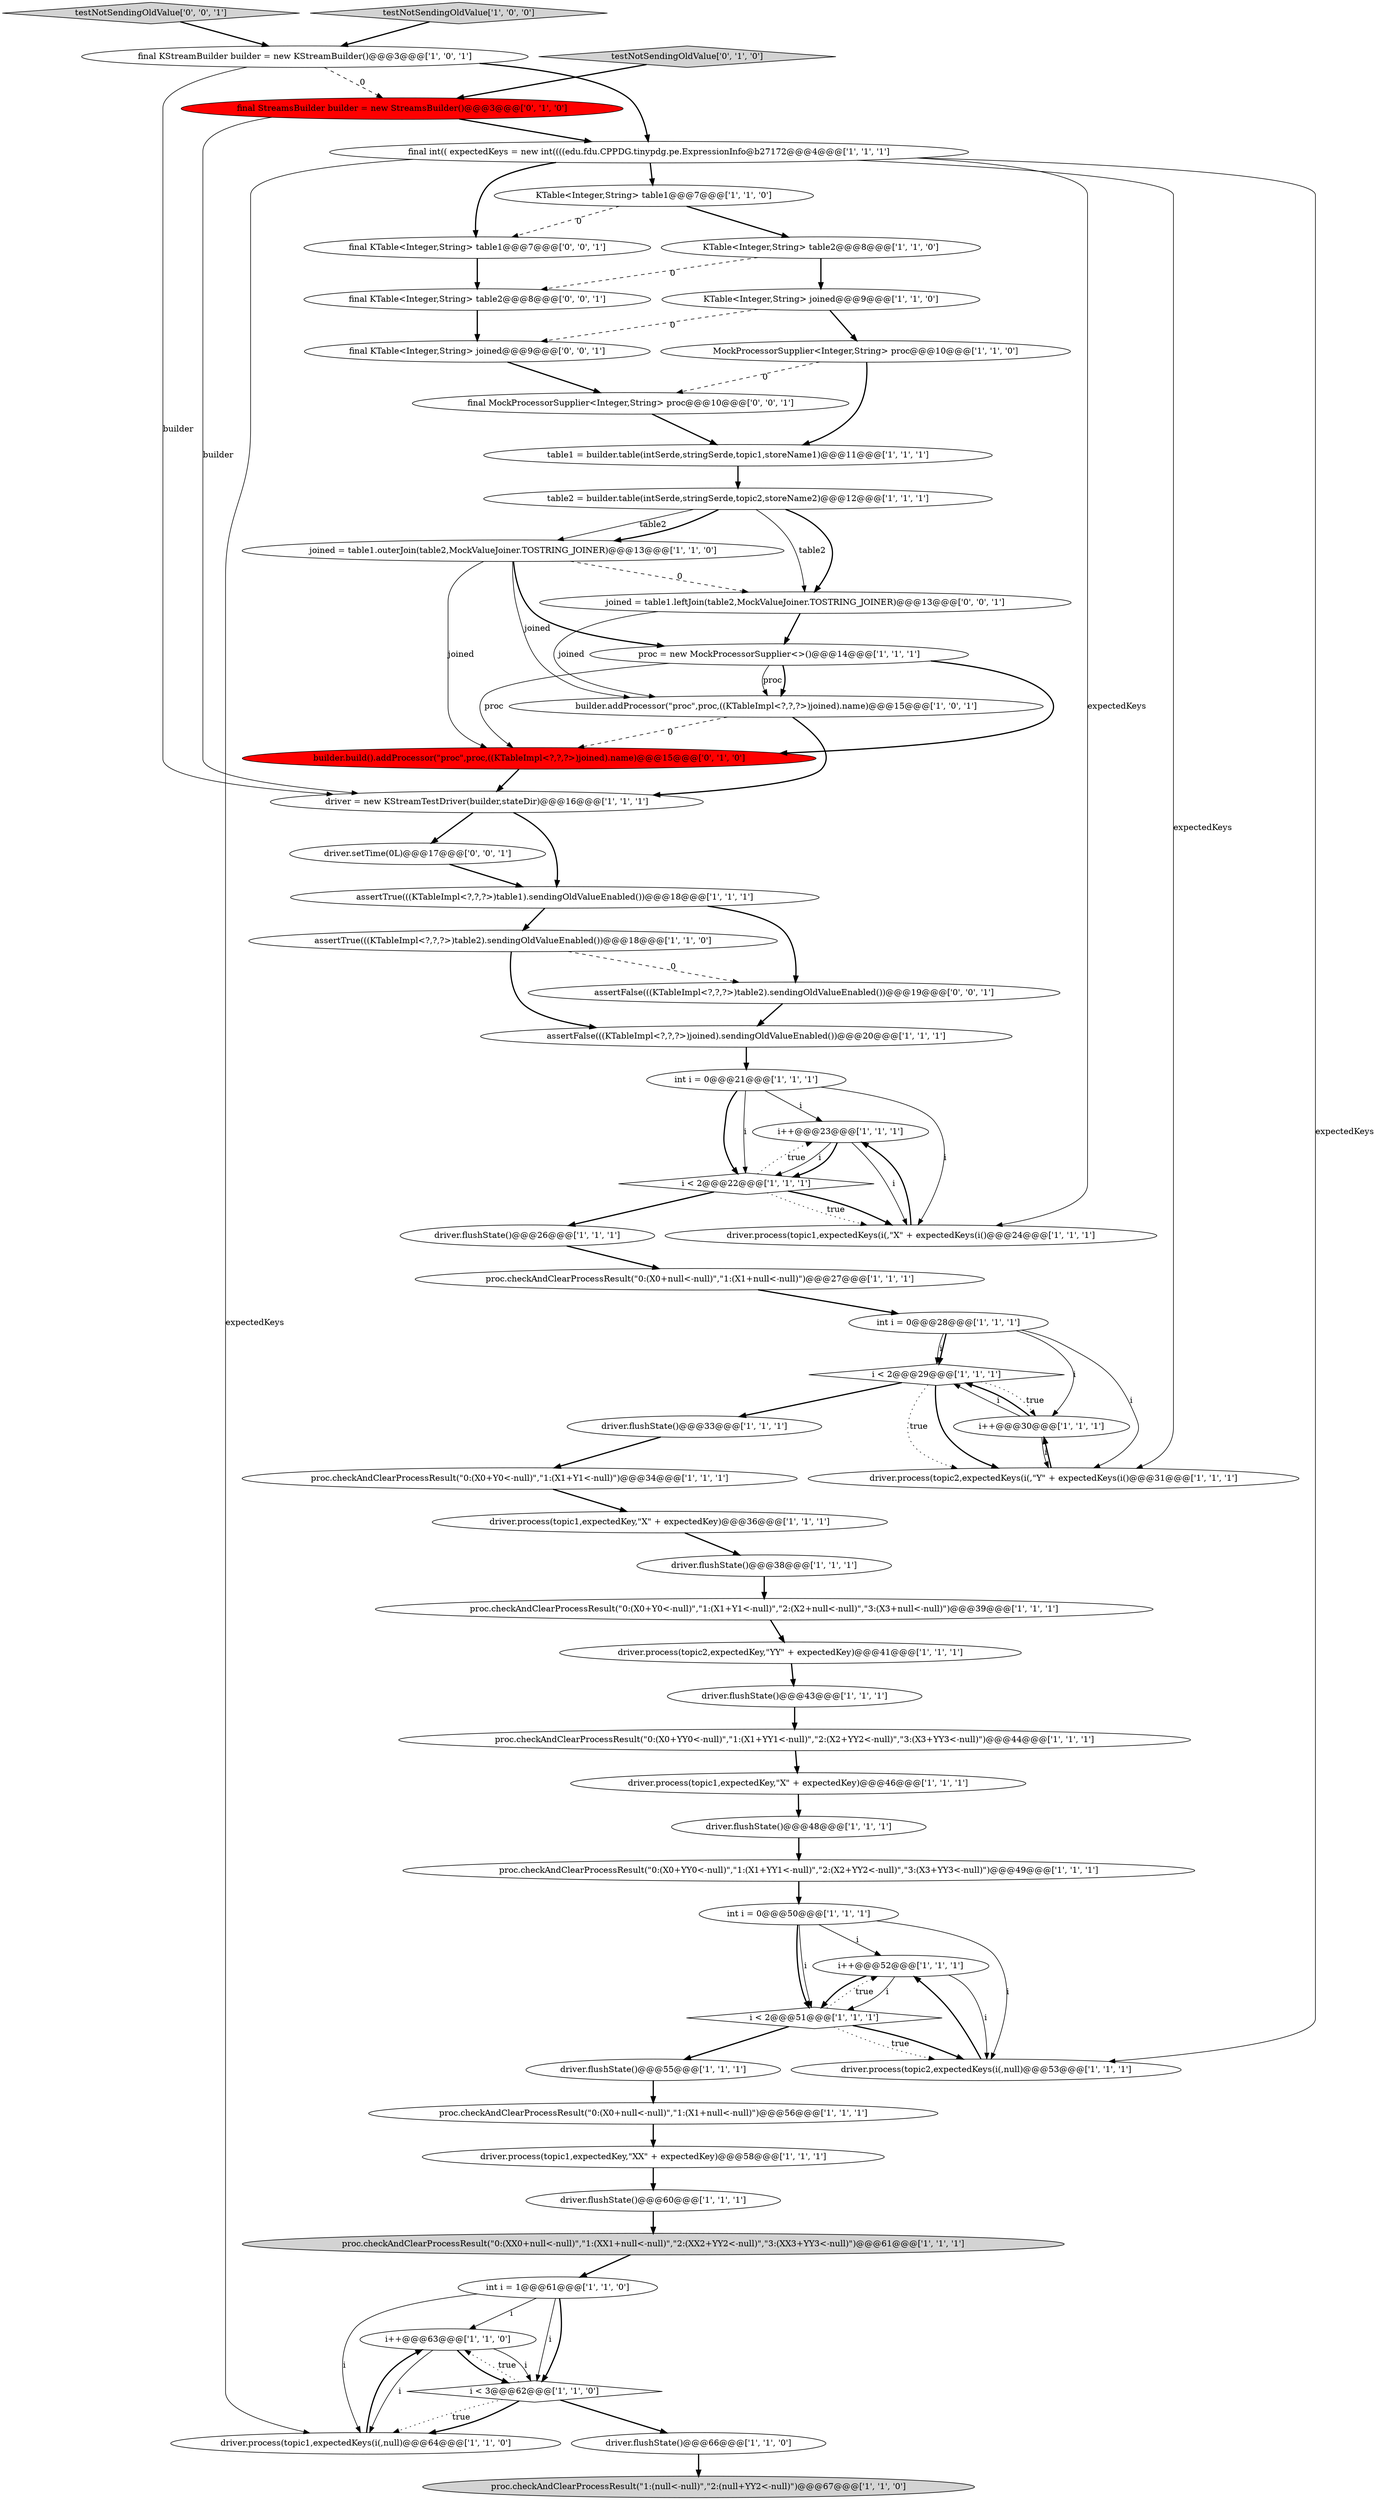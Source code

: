 digraph {
2 [style = filled, label = "int i = 0@@@50@@@['1', '1', '1']", fillcolor = white, shape = ellipse image = "AAA0AAABBB1BBB"];
31 [style = filled, label = "table2 = builder.table(intSerde,stringSerde,topic2,storeName2)@@@12@@@['1', '1', '1']", fillcolor = white, shape = ellipse image = "AAA0AAABBB1BBB"];
60 [style = filled, label = "driver.setTime(0L)@@@17@@@['0', '0', '1']", fillcolor = white, shape = ellipse image = "AAA0AAABBB3BBB"];
9 [style = filled, label = "proc.checkAndClearProcessResult(\"0:(X0+null<-null)\",\"1:(X1+null<-null)\")@@@27@@@['1', '1', '1']", fillcolor = white, shape = ellipse image = "AAA0AAABBB1BBB"];
54 [style = filled, label = "final StreamsBuilder builder = new StreamsBuilder()@@@3@@@['0', '1', '0']", fillcolor = red, shape = ellipse image = "AAA1AAABBB2BBB"];
53 [style = filled, label = "testNotSendingOldValue['0', '1', '0']", fillcolor = lightgray, shape = diamond image = "AAA0AAABBB2BBB"];
35 [style = filled, label = "assertTrue(((KTableImpl<?,?,?>)table2).sendingOldValueEnabled())@@@18@@@['1', '1', '0']", fillcolor = white, shape = ellipse image = "AAA0AAABBB1BBB"];
37 [style = filled, label = "proc = new MockProcessorSupplier<>()@@@14@@@['1', '1', '1']", fillcolor = white, shape = ellipse image = "AAA0AAABBB1BBB"];
61 [style = filled, label = "assertFalse(((KTableImpl<?,?,?>)table2).sendingOldValueEnabled())@@@19@@@['0', '0', '1']", fillcolor = white, shape = ellipse image = "AAA0AAABBB3BBB"];
0 [style = filled, label = "proc.checkAndClearProcessResult(\"1:(null<-null)\",\"2:(null+YY2<-null)\")@@@67@@@['1', '1', '0']", fillcolor = lightgray, shape = ellipse image = "AAA0AAABBB1BBB"];
23 [style = filled, label = "driver.flushState()@@@66@@@['1', '1', '0']", fillcolor = white, shape = ellipse image = "AAA0AAABBB1BBB"];
5 [style = filled, label = "i++@@@23@@@['1', '1', '1']", fillcolor = white, shape = ellipse image = "AAA0AAABBB1BBB"];
48 [style = filled, label = "proc.checkAndClearProcessResult(\"0:(X0+null<-null)\",\"1:(X1+null<-null)\")@@@56@@@['1', '1', '1']", fillcolor = white, shape = ellipse image = "AAA0AAABBB1BBB"];
20 [style = filled, label = "driver.flushState()@@@43@@@['1', '1', '1']", fillcolor = white, shape = ellipse image = "AAA0AAABBB1BBB"];
50 [style = filled, label = "driver.flushState()@@@26@@@['1', '1', '1']", fillcolor = white, shape = ellipse image = "AAA0AAABBB1BBB"];
51 [style = filled, label = "i++@@@63@@@['1', '1', '0']", fillcolor = white, shape = ellipse image = "AAA0AAABBB1BBB"];
25 [style = filled, label = "final int(( expectedKeys = new int((((edu.fdu.CPPDG.tinypdg.pe.ExpressionInfo@b27172@@@4@@@['1', '1', '1']", fillcolor = white, shape = ellipse image = "AAA0AAABBB1BBB"];
4 [style = filled, label = "proc.checkAndClearProcessResult(\"0:(X0+YY0<-null)\",\"1:(X1+YY1<-null)\",\"2:(X2+YY2<-null)\",\"3:(X3+YY3<-null)\")@@@44@@@['1', '1', '1']", fillcolor = white, shape = ellipse image = "AAA0AAABBB1BBB"];
44 [style = filled, label = "int i = 1@@@61@@@['1', '1', '0']", fillcolor = white, shape = ellipse image = "AAA0AAABBB1BBB"];
15 [style = filled, label = "proc.checkAndClearProcessResult(\"0:(X0+Y0<-null)\",\"1:(X1+Y1<-null)\",\"2:(X2+null<-null)\",\"3:(X3+null<-null)\")@@@39@@@['1', '1', '1']", fillcolor = white, shape = ellipse image = "AAA0AAABBB1BBB"];
47 [style = filled, label = "assertTrue(((KTableImpl<?,?,?>)table1).sendingOldValueEnabled())@@@18@@@['1', '1', '1']", fillcolor = white, shape = ellipse image = "AAA0AAABBB1BBB"];
46 [style = filled, label = "i < 2@@@22@@@['1', '1', '1']", fillcolor = white, shape = diamond image = "AAA0AAABBB1BBB"];
18 [style = filled, label = "i++@@@52@@@['1', '1', '1']", fillcolor = white, shape = ellipse image = "AAA0AAABBB1BBB"];
58 [style = filled, label = "joined = table1.leftJoin(table2,MockValueJoiner.TOSTRING_JOINER)@@@13@@@['0', '0', '1']", fillcolor = white, shape = ellipse image = "AAA0AAABBB3BBB"];
19 [style = filled, label = "int i = 0@@@28@@@['1', '1', '1']", fillcolor = white, shape = ellipse image = "AAA0AAABBB1BBB"];
33 [style = filled, label = "driver.process(topic1,expectedKey,\"X\" + expectedKey)@@@36@@@['1', '1', '1']", fillcolor = white, shape = ellipse image = "AAA0AAABBB1BBB"];
38 [style = filled, label = "i < 2@@@29@@@['1', '1', '1']", fillcolor = white, shape = diamond image = "AAA0AAABBB1BBB"];
10 [style = filled, label = "i++@@@30@@@['1', '1', '1']", fillcolor = white, shape = ellipse image = "AAA0AAABBB1BBB"];
40 [style = filled, label = "driver.flushState()@@@38@@@['1', '1', '1']", fillcolor = white, shape = ellipse image = "AAA0AAABBB1BBB"];
27 [style = filled, label = "KTable<Integer,String> table1@@@7@@@['1', '1', '0']", fillcolor = white, shape = ellipse image = "AAA0AAABBB1BBB"];
26 [style = filled, label = "driver.flushState()@@@48@@@['1', '1', '1']", fillcolor = white, shape = ellipse image = "AAA0AAABBB1BBB"];
29 [style = filled, label = "KTable<Integer,String> joined@@@9@@@['1', '1', '0']", fillcolor = white, shape = ellipse image = "AAA0AAABBB1BBB"];
32 [style = filled, label = "assertFalse(((KTableImpl<?,?,?>)joined).sendingOldValueEnabled())@@@20@@@['1', '1', '1']", fillcolor = white, shape = ellipse image = "AAA0AAABBB1BBB"];
24 [style = filled, label = "driver.process(topic2,expectedKeys(i(,null)@@@53@@@['1', '1', '1']", fillcolor = white, shape = ellipse image = "AAA0AAABBB1BBB"];
39 [style = filled, label = "driver = new KStreamTestDriver(builder,stateDir)@@@16@@@['1', '1', '1']", fillcolor = white, shape = ellipse image = "AAA0AAABBB1BBB"];
41 [style = filled, label = "i < 2@@@51@@@['1', '1', '1']", fillcolor = white, shape = diamond image = "AAA0AAABBB1BBB"];
13 [style = filled, label = "proc.checkAndClearProcessResult(\"0:(XX0+null<-null)\",\"1:(XX1+null<-null)\",\"2:(XX2+YY2<-null)\",\"3:(XX3+YY3<-null)\")@@@61@@@['1', '1', '1']", fillcolor = lightgray, shape = ellipse image = "AAA0AAABBB1BBB"];
56 [style = filled, label = "final KTable<Integer,String> table1@@@7@@@['0', '0', '1']", fillcolor = white, shape = ellipse image = "AAA0AAABBB3BBB"];
59 [style = filled, label = "final KTable<Integer,String> table2@@@8@@@['0', '0', '1']", fillcolor = white, shape = ellipse image = "AAA0AAABBB3BBB"];
22 [style = filled, label = "table1 = builder.table(intSerde,stringSerde,topic1,storeName1)@@@11@@@['1', '1', '1']", fillcolor = white, shape = ellipse image = "AAA0AAABBB1BBB"];
7 [style = filled, label = "proc.checkAndClearProcessResult(\"0:(X0+YY0<-null)\",\"1:(X1+YY1<-null)\",\"2:(X2+YY2<-null)\",\"3:(X3+YY3<-null)\")@@@49@@@['1', '1', '1']", fillcolor = white, shape = ellipse image = "AAA0AAABBB1BBB"];
17 [style = filled, label = "driver.process(topic1,expectedKey,\"X\" + expectedKey)@@@46@@@['1', '1', '1']", fillcolor = white, shape = ellipse image = "AAA0AAABBB1BBB"];
16 [style = filled, label = "driver.process(topic2,expectedKeys(i(,\"Y\" + expectedKeys(i()@@@31@@@['1', '1', '1']", fillcolor = white, shape = ellipse image = "AAA0AAABBB1BBB"];
45 [style = filled, label = "int i = 0@@@21@@@['1', '1', '1']", fillcolor = white, shape = ellipse image = "AAA0AAABBB1BBB"];
3 [style = filled, label = "joined = table1.outerJoin(table2,MockValueJoiner.TOSTRING_JOINER)@@@13@@@['1', '1', '0']", fillcolor = white, shape = ellipse image = "AAA0AAABBB1BBB"];
1 [style = filled, label = "driver.flushState()@@@33@@@['1', '1', '1']", fillcolor = white, shape = ellipse image = "AAA0AAABBB1BBB"];
6 [style = filled, label = "KTable<Integer,String> table2@@@8@@@['1', '1', '0']", fillcolor = white, shape = ellipse image = "AAA0AAABBB1BBB"];
21 [style = filled, label = "final KStreamBuilder builder = new KStreamBuilder()@@@3@@@['1', '0', '1']", fillcolor = white, shape = ellipse image = "AAA0AAABBB1BBB"];
34 [style = filled, label = "MockProcessorSupplier<Integer,String> proc@@@10@@@['1', '1', '0']", fillcolor = white, shape = ellipse image = "AAA0AAABBB1BBB"];
42 [style = filled, label = "driver.flushState()@@@60@@@['1', '1', '1']", fillcolor = white, shape = ellipse image = "AAA0AAABBB1BBB"];
28 [style = filled, label = "builder.addProcessor(\"proc\",proc,((KTableImpl<?,?,?>)joined).name)@@@15@@@['1', '0', '1']", fillcolor = white, shape = ellipse image = "AAA0AAABBB1BBB"];
12 [style = filled, label = "driver.process(topic2,expectedKey,\"YY\" + expectedKey)@@@41@@@['1', '1', '1']", fillcolor = white, shape = ellipse image = "AAA0AAABBB1BBB"];
55 [style = filled, label = "testNotSendingOldValue['0', '0', '1']", fillcolor = lightgray, shape = diamond image = "AAA0AAABBB3BBB"];
8 [style = filled, label = "driver.flushState()@@@55@@@['1', '1', '1']", fillcolor = white, shape = ellipse image = "AAA0AAABBB1BBB"];
49 [style = filled, label = "proc.checkAndClearProcessResult(\"0:(X0+Y0<-null)\",\"1:(X1+Y1<-null)\")@@@34@@@['1', '1', '1']", fillcolor = white, shape = ellipse image = "AAA0AAABBB1BBB"];
57 [style = filled, label = "final KTable<Integer,String> joined@@@9@@@['0', '0', '1']", fillcolor = white, shape = ellipse image = "AAA0AAABBB3BBB"];
62 [style = filled, label = "final MockProcessorSupplier<Integer,String> proc@@@10@@@['0', '0', '1']", fillcolor = white, shape = ellipse image = "AAA0AAABBB3BBB"];
30 [style = filled, label = "driver.process(topic1,expectedKeys(i(,\"X\" + expectedKeys(i()@@@24@@@['1', '1', '1']", fillcolor = white, shape = ellipse image = "AAA0AAABBB1BBB"];
43 [style = filled, label = "driver.process(topic1,expectedKeys(i(,null)@@@64@@@['1', '1', '0']", fillcolor = white, shape = ellipse image = "AAA0AAABBB1BBB"];
52 [style = filled, label = "builder.build().addProcessor(\"proc\",proc,((KTableImpl<?,?,?>)joined).name)@@@15@@@['0', '1', '0']", fillcolor = red, shape = ellipse image = "AAA1AAABBB2BBB"];
14 [style = filled, label = "i < 3@@@62@@@['1', '1', '0']", fillcolor = white, shape = diamond image = "AAA0AAABBB1BBB"];
36 [style = filled, label = "testNotSendingOldValue['1', '0', '0']", fillcolor = lightgray, shape = diamond image = "AAA0AAABBB1BBB"];
11 [style = filled, label = "driver.process(topic1,expectedKey,\"XX\" + expectedKey)@@@58@@@['1', '1', '1']", fillcolor = white, shape = ellipse image = "AAA0AAABBB1BBB"];
37->28 [style = bold, label=""];
57->62 [style = bold, label=""];
37->28 [style = solid, label="proc"];
41->8 [style = bold, label=""];
40->15 [style = bold, label=""];
59->57 [style = bold, label=""];
44->14 [style = solid, label="i"];
29->34 [style = bold, label=""];
53->54 [style = bold, label=""];
18->41 [style = solid, label="i"];
14->51 [style = dotted, label="true"];
6->29 [style = bold, label=""];
58->28 [style = solid, label="joined"];
39->60 [style = bold, label=""];
10->38 [style = solid, label="i"];
31->3 [style = solid, label="table2"];
38->16 [style = dotted, label="true"];
60->47 [style = bold, label=""];
19->16 [style = solid, label="i"];
39->47 [style = bold, label=""];
46->50 [style = bold, label=""];
51->14 [style = solid, label="i"];
28->52 [style = dashed, label="0"];
46->30 [style = dotted, label="true"];
2->41 [style = solid, label="i"];
26->7 [style = bold, label=""];
51->43 [style = solid, label="i"];
46->5 [style = dotted, label="true"];
44->43 [style = solid, label="i"];
43->51 [style = bold, label=""];
18->24 [style = solid, label="i"];
41->24 [style = dotted, label="true"];
1->49 [style = bold, label=""];
44->51 [style = solid, label="i"];
21->25 [style = bold, label=""];
24->18 [style = bold, label=""];
14->43 [style = bold, label=""];
25->27 [style = bold, label=""];
6->59 [style = dashed, label="0"];
51->14 [style = bold, label=""];
54->25 [style = bold, label=""];
10->16 [style = solid, label="i"];
61->32 [style = bold, label=""];
25->30 [style = solid, label="expectedKeys"];
7->2 [style = bold, label=""];
37->52 [style = solid, label="proc"];
15->12 [style = bold, label=""];
18->41 [style = bold, label=""];
45->46 [style = bold, label=""];
31->3 [style = bold, label=""];
5->46 [style = solid, label="i"];
2->24 [style = solid, label="i"];
19->38 [style = bold, label=""];
21->54 [style = dashed, label="0"];
31->58 [style = solid, label="table2"];
2->41 [style = bold, label=""];
38->10 [style = dotted, label="true"];
62->22 [style = bold, label=""];
4->17 [style = bold, label=""];
3->37 [style = bold, label=""];
45->5 [style = solid, label="i"];
19->10 [style = solid, label="i"];
35->61 [style = dashed, label="0"];
28->39 [style = bold, label=""];
47->61 [style = bold, label=""];
38->16 [style = bold, label=""];
58->37 [style = bold, label=""];
12->20 [style = bold, label=""];
5->30 [style = solid, label="i"];
35->32 [style = bold, label=""];
27->56 [style = dashed, label="0"];
44->14 [style = bold, label=""];
25->16 [style = solid, label="expectedKeys"];
2->18 [style = solid, label="i"];
23->0 [style = bold, label=""];
38->1 [style = bold, label=""];
46->30 [style = bold, label=""];
14->23 [style = bold, label=""];
30->5 [style = bold, label=""];
48->11 [style = bold, label=""];
9->19 [style = bold, label=""];
37->52 [style = bold, label=""];
56->59 [style = bold, label=""];
19->38 [style = solid, label="i"];
10->38 [style = bold, label=""];
32->45 [style = bold, label=""];
29->57 [style = dashed, label="0"];
17->26 [style = bold, label=""];
42->13 [style = bold, label=""];
52->39 [style = bold, label=""];
31->58 [style = bold, label=""];
50->9 [style = bold, label=""];
55->21 [style = bold, label=""];
41->24 [style = bold, label=""];
16->10 [style = bold, label=""];
25->56 [style = bold, label=""];
3->58 [style = dashed, label="0"];
13->44 [style = bold, label=""];
22->31 [style = bold, label=""];
25->43 [style = solid, label="expectedKeys"];
41->18 [style = dotted, label="true"];
45->30 [style = solid, label="i"];
14->43 [style = dotted, label="true"];
11->42 [style = bold, label=""];
47->35 [style = bold, label=""];
27->6 [style = bold, label=""];
45->46 [style = solid, label="i"];
34->22 [style = bold, label=""];
20->4 [style = bold, label=""];
8->48 [style = bold, label=""];
36->21 [style = bold, label=""];
33->40 [style = bold, label=""];
3->52 [style = solid, label="joined"];
49->33 [style = bold, label=""];
21->39 [style = solid, label="builder"];
3->28 [style = solid, label="joined"];
34->62 [style = dashed, label="0"];
54->39 [style = solid, label="builder"];
5->46 [style = bold, label=""];
25->24 [style = solid, label="expectedKeys"];
}
